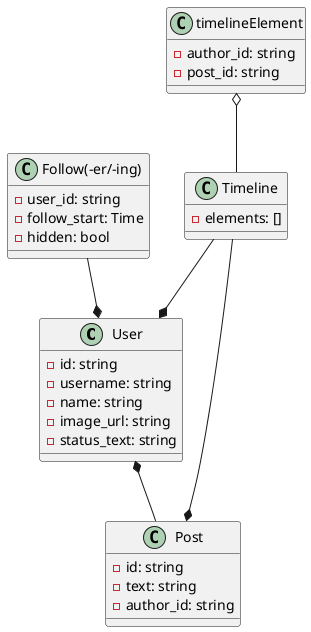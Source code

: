 @startuml

class User {
  - id: string  
  - username: string 
  - name: string  
  - image_url: string 
  - status_text: string 
}

class Post {
  - id: string
  - text: string
  - author_id: string
}

class Follow(-er/-ing) {
  - user_id: string  
  - follow_start: Time
  - hidden: bool
}

class Timeline {
  - elements: []
}

class timelineElement {
  - author_id: string
  - post_id: string
}

"User" *-- "Post"  
"Follow(-er/-ing)" --* "User"
timelineElement o-- Timeline
Timeline --* "User"
Timeline --* "Post"

@enduml